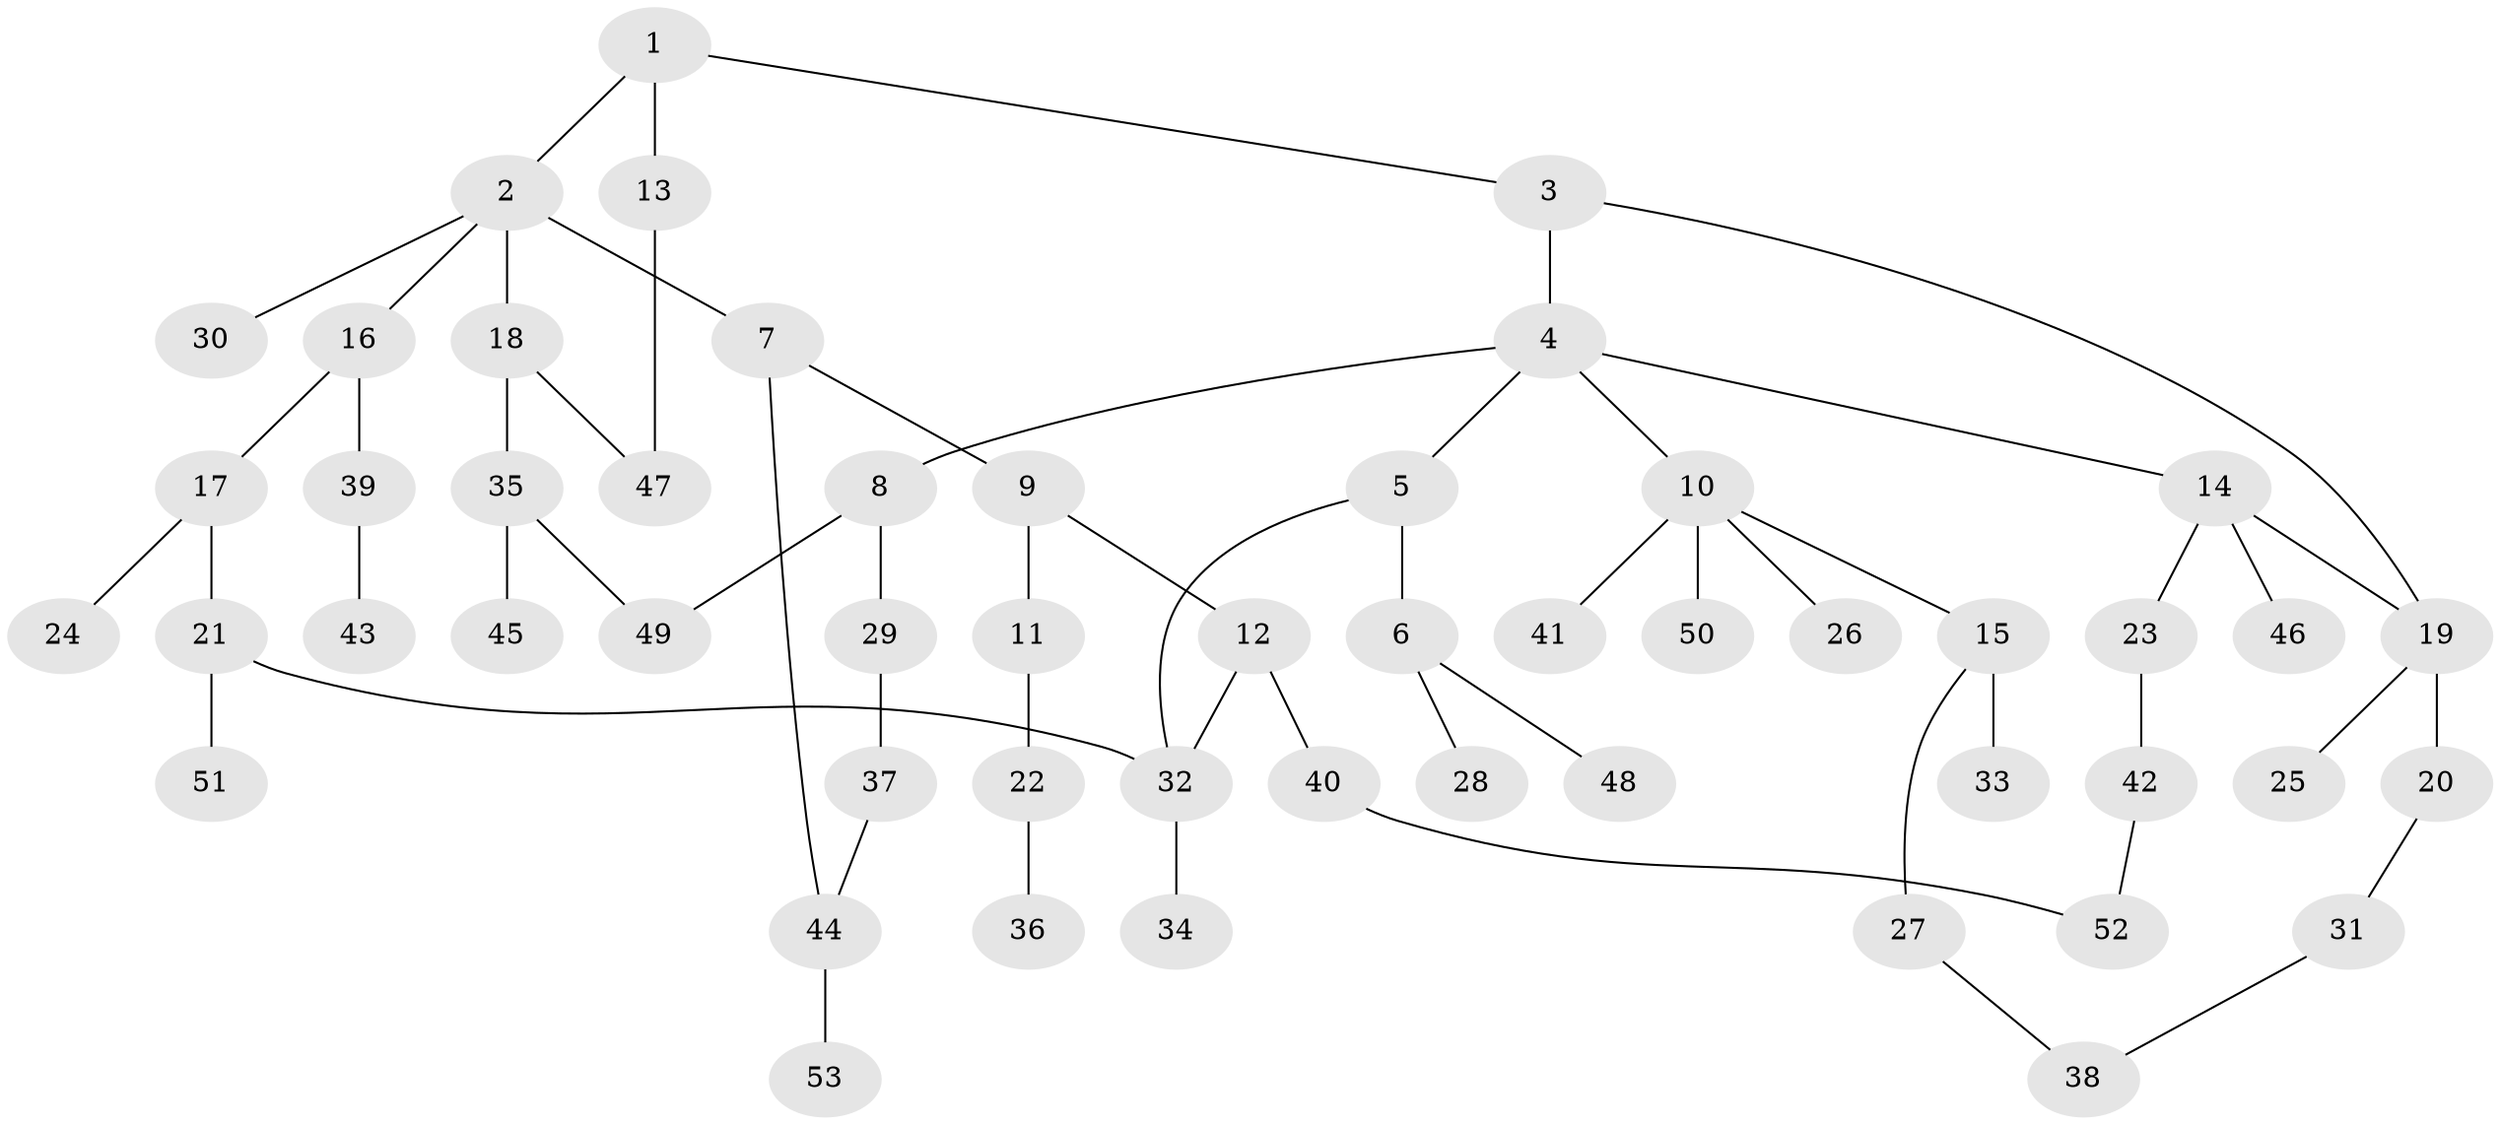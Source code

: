 // coarse degree distribution, {6: 0.05405405405405406, 3: 0.1891891891891892, 7: 0.02702702702702703, 2: 0.2972972972972973, 5: 0.02702702702702703, 4: 0.05405405405405406, 1: 0.35135135135135137}
// Generated by graph-tools (version 1.1) at 2025/23/03/03/25 07:23:33]
// undirected, 53 vertices, 60 edges
graph export_dot {
graph [start="1"]
  node [color=gray90,style=filled];
  1;
  2;
  3;
  4;
  5;
  6;
  7;
  8;
  9;
  10;
  11;
  12;
  13;
  14;
  15;
  16;
  17;
  18;
  19;
  20;
  21;
  22;
  23;
  24;
  25;
  26;
  27;
  28;
  29;
  30;
  31;
  32;
  33;
  34;
  35;
  36;
  37;
  38;
  39;
  40;
  41;
  42;
  43;
  44;
  45;
  46;
  47;
  48;
  49;
  50;
  51;
  52;
  53;
  1 -- 2;
  1 -- 3;
  1 -- 13;
  2 -- 7;
  2 -- 16;
  2 -- 18;
  2 -- 30;
  3 -- 4;
  3 -- 19;
  4 -- 5;
  4 -- 8;
  4 -- 10;
  4 -- 14;
  5 -- 6;
  5 -- 32;
  6 -- 28;
  6 -- 48;
  7 -- 9;
  7 -- 44;
  8 -- 29;
  8 -- 49;
  9 -- 11;
  9 -- 12;
  10 -- 15;
  10 -- 26;
  10 -- 41;
  10 -- 50;
  11 -- 22;
  12 -- 32;
  12 -- 40;
  13 -- 47;
  14 -- 23;
  14 -- 46;
  14 -- 19;
  15 -- 27;
  15 -- 33;
  16 -- 17;
  16 -- 39;
  17 -- 21;
  17 -- 24;
  18 -- 35;
  18 -- 47;
  19 -- 20;
  19 -- 25;
  20 -- 31;
  21 -- 51;
  21 -- 32;
  22 -- 36;
  23 -- 42;
  27 -- 38;
  29 -- 37;
  31 -- 38;
  32 -- 34;
  35 -- 45;
  35 -- 49;
  37 -- 44;
  39 -- 43;
  40 -- 52;
  42 -- 52;
  44 -- 53;
}
